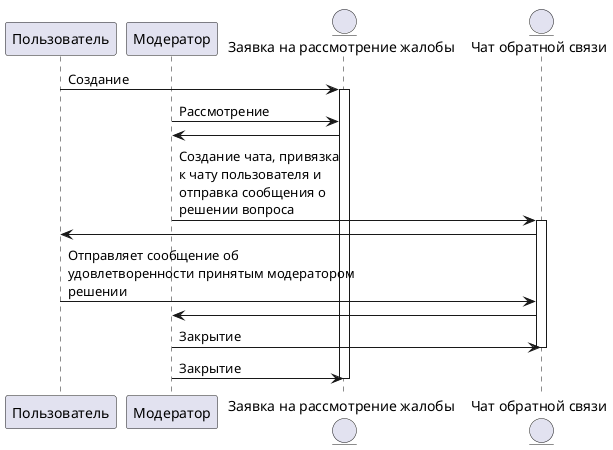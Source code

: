 @startuml

Participant "Пользователь" as usr
Participant "Модератор" as mod
Entity "Заявка на рассмотрение жалобы" as tkt
Entity "Чат обратной связи" as cht

usr -> tkt : Создание
activate tkt
mod -> tkt : Рассмотрение
tkt -> mod : 
mod -> cht : Создание чата, привязка \nк чату пользователя и \nотправка сообщения о \nрешении вопроса
activate cht
cht -> usr :
usr -> cht : Отправляет сообщение об \nудовлетворенности принятым модератором \nрешении
cht -> mod :
mod -> cht : Закрытие
deactivate cht
mod -> tkt : Закрытие
deactivate tkt

@enduml